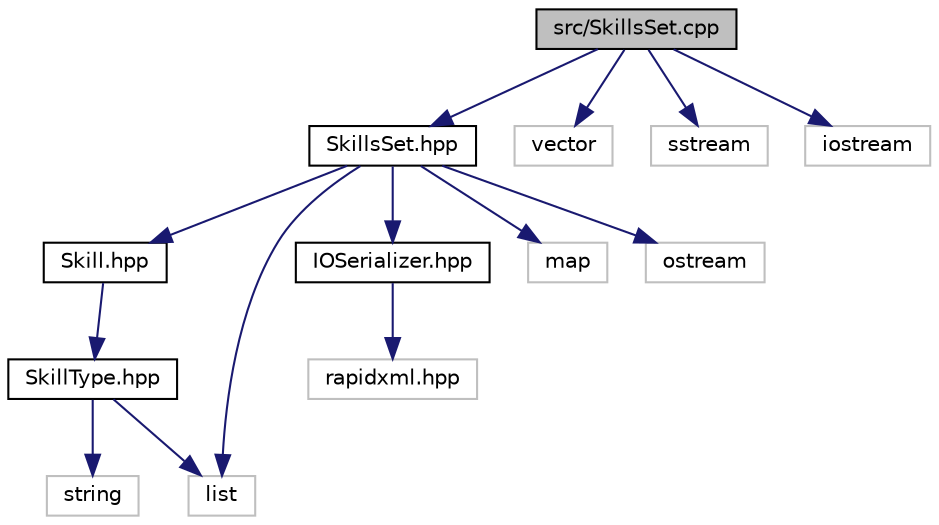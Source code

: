 digraph "src/SkillsSet.cpp"
{
 // LATEX_PDF_SIZE
  edge [fontname="Helvetica",fontsize="10",labelfontname="Helvetica",labelfontsize="10"];
  node [fontname="Helvetica",fontsize="10",shape=record];
  Node1 [label="src/SkillsSet.cpp",height=0.2,width=0.4,color="black", fillcolor="grey75", style="filled", fontcolor="black",tooltip="Implementation of SkillsSet class."];
  Node1 -> Node2 [color="midnightblue",fontsize="10",style="solid",fontname="Helvetica"];
  Node2 [label="SkillsSet.hpp",height=0.2,width=0.4,color="black", fillcolor="white", style="filled",URL="$_skills_set_8hpp.html",tooltip="Header file of SkillsSet class and SkillLevel enum."];
  Node2 -> Node3 [color="midnightblue",fontsize="10",style="solid",fontname="Helvetica"];
  Node3 [label="Skill.hpp",height=0.2,width=0.4,color="black", fillcolor="white", style="filled",URL="$_skill_8hpp.html",tooltip="Header file of Skill class."];
  Node3 -> Node4 [color="midnightblue",fontsize="10",style="solid",fontname="Helvetica"];
  Node4 [label="SkillType.hpp",height=0.2,width=0.4,color="black", fillcolor="white", style="filled",URL="$_skill_type_8hpp.html",tooltip="Header file of SkillType class."];
  Node4 -> Node5 [color="midnightblue",fontsize="10",style="solid",fontname="Helvetica"];
  Node5 [label="string",height=0.2,width=0.4,color="grey75", fillcolor="white", style="filled",tooltip=" "];
  Node4 -> Node6 [color="midnightblue",fontsize="10",style="solid",fontname="Helvetica"];
  Node6 [label="list",height=0.2,width=0.4,color="grey75", fillcolor="white", style="filled",tooltip=" "];
  Node2 -> Node7 [color="midnightblue",fontsize="10",style="solid",fontname="Helvetica"];
  Node7 [label="IOSerializer.hpp",height=0.2,width=0.4,color="black", fillcolor="white", style="filled",URL="$_i_o_serializer_8hpp.html",tooltip="Interface each class that can be serialized/deserialized from a xml file must implement."];
  Node7 -> Node8 [color="midnightblue",fontsize="10",style="solid",fontname="Helvetica"];
  Node8 [label="rapidxml.hpp",height=0.2,width=0.4,color="grey75", fillcolor="white", style="filled",tooltip=" "];
  Node2 -> Node6 [color="midnightblue",fontsize="10",style="solid",fontname="Helvetica"];
  Node2 -> Node9 [color="midnightblue",fontsize="10",style="solid",fontname="Helvetica"];
  Node9 [label="map",height=0.2,width=0.4,color="grey75", fillcolor="white", style="filled",tooltip=" "];
  Node2 -> Node10 [color="midnightblue",fontsize="10",style="solid",fontname="Helvetica"];
  Node10 [label="ostream",height=0.2,width=0.4,color="grey75", fillcolor="white", style="filled",tooltip=" "];
  Node1 -> Node11 [color="midnightblue",fontsize="10",style="solid",fontname="Helvetica"];
  Node11 [label="vector",height=0.2,width=0.4,color="grey75", fillcolor="white", style="filled",tooltip=" "];
  Node1 -> Node12 [color="midnightblue",fontsize="10",style="solid",fontname="Helvetica"];
  Node12 [label="sstream",height=0.2,width=0.4,color="grey75", fillcolor="white", style="filled",tooltip=" "];
  Node1 -> Node13 [color="midnightblue",fontsize="10",style="solid",fontname="Helvetica"];
  Node13 [label="iostream",height=0.2,width=0.4,color="grey75", fillcolor="white", style="filled",tooltip=" "];
}

